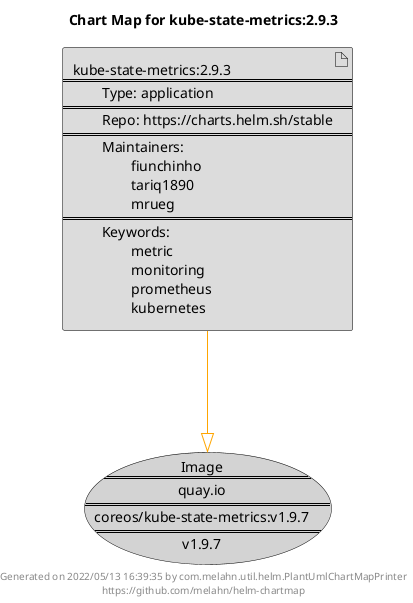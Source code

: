 @startuml
skinparam linetype ortho
skinparam backgroundColor white
skinparam usecaseBorderColor black
skinparam usecaseArrowColor LightSlateGray
skinparam artifactBorderColor black
skinparam artifactArrowColor LightSlateGray

title Chart Map for kube-state-metrics:2.9.3

'There is one referenced Helm Chart
artifact "kube-state-metrics:2.9.3\n====\n\tType: application\n====\n\tRepo: https://charts.helm.sh/stable\n====\n\tMaintainers: \n\t\tfiunchinho\n\t\ttariq1890\n\t\tmrueg\n====\n\tKeywords: \n\t\tmetric\n\t\tmonitoring\n\t\tprometheus\n\t\tkubernetes" as kube_state_metrics_2_9_3 #Gainsboro

'There is one referenced Docker Image
usecase "Image\n====\nquay.io\n====\ncoreos/kube-state-metrics:v1.9.7\n====\nv1.9.7" as quay_io_coreos_kube_state_metrics_v1_9_7 #LightGrey

'Chart Dependencies
kube_state_metrics_2_9_3--[#orange]-|>quay_io_coreos_kube_state_metrics_v1_9_7

center footer Generated on 2022/05/13 16:39:35 by com.melahn.util.helm.PlantUmlChartMapPrinter\nhttps://github.com/melahn/helm-chartmap
@enduml

